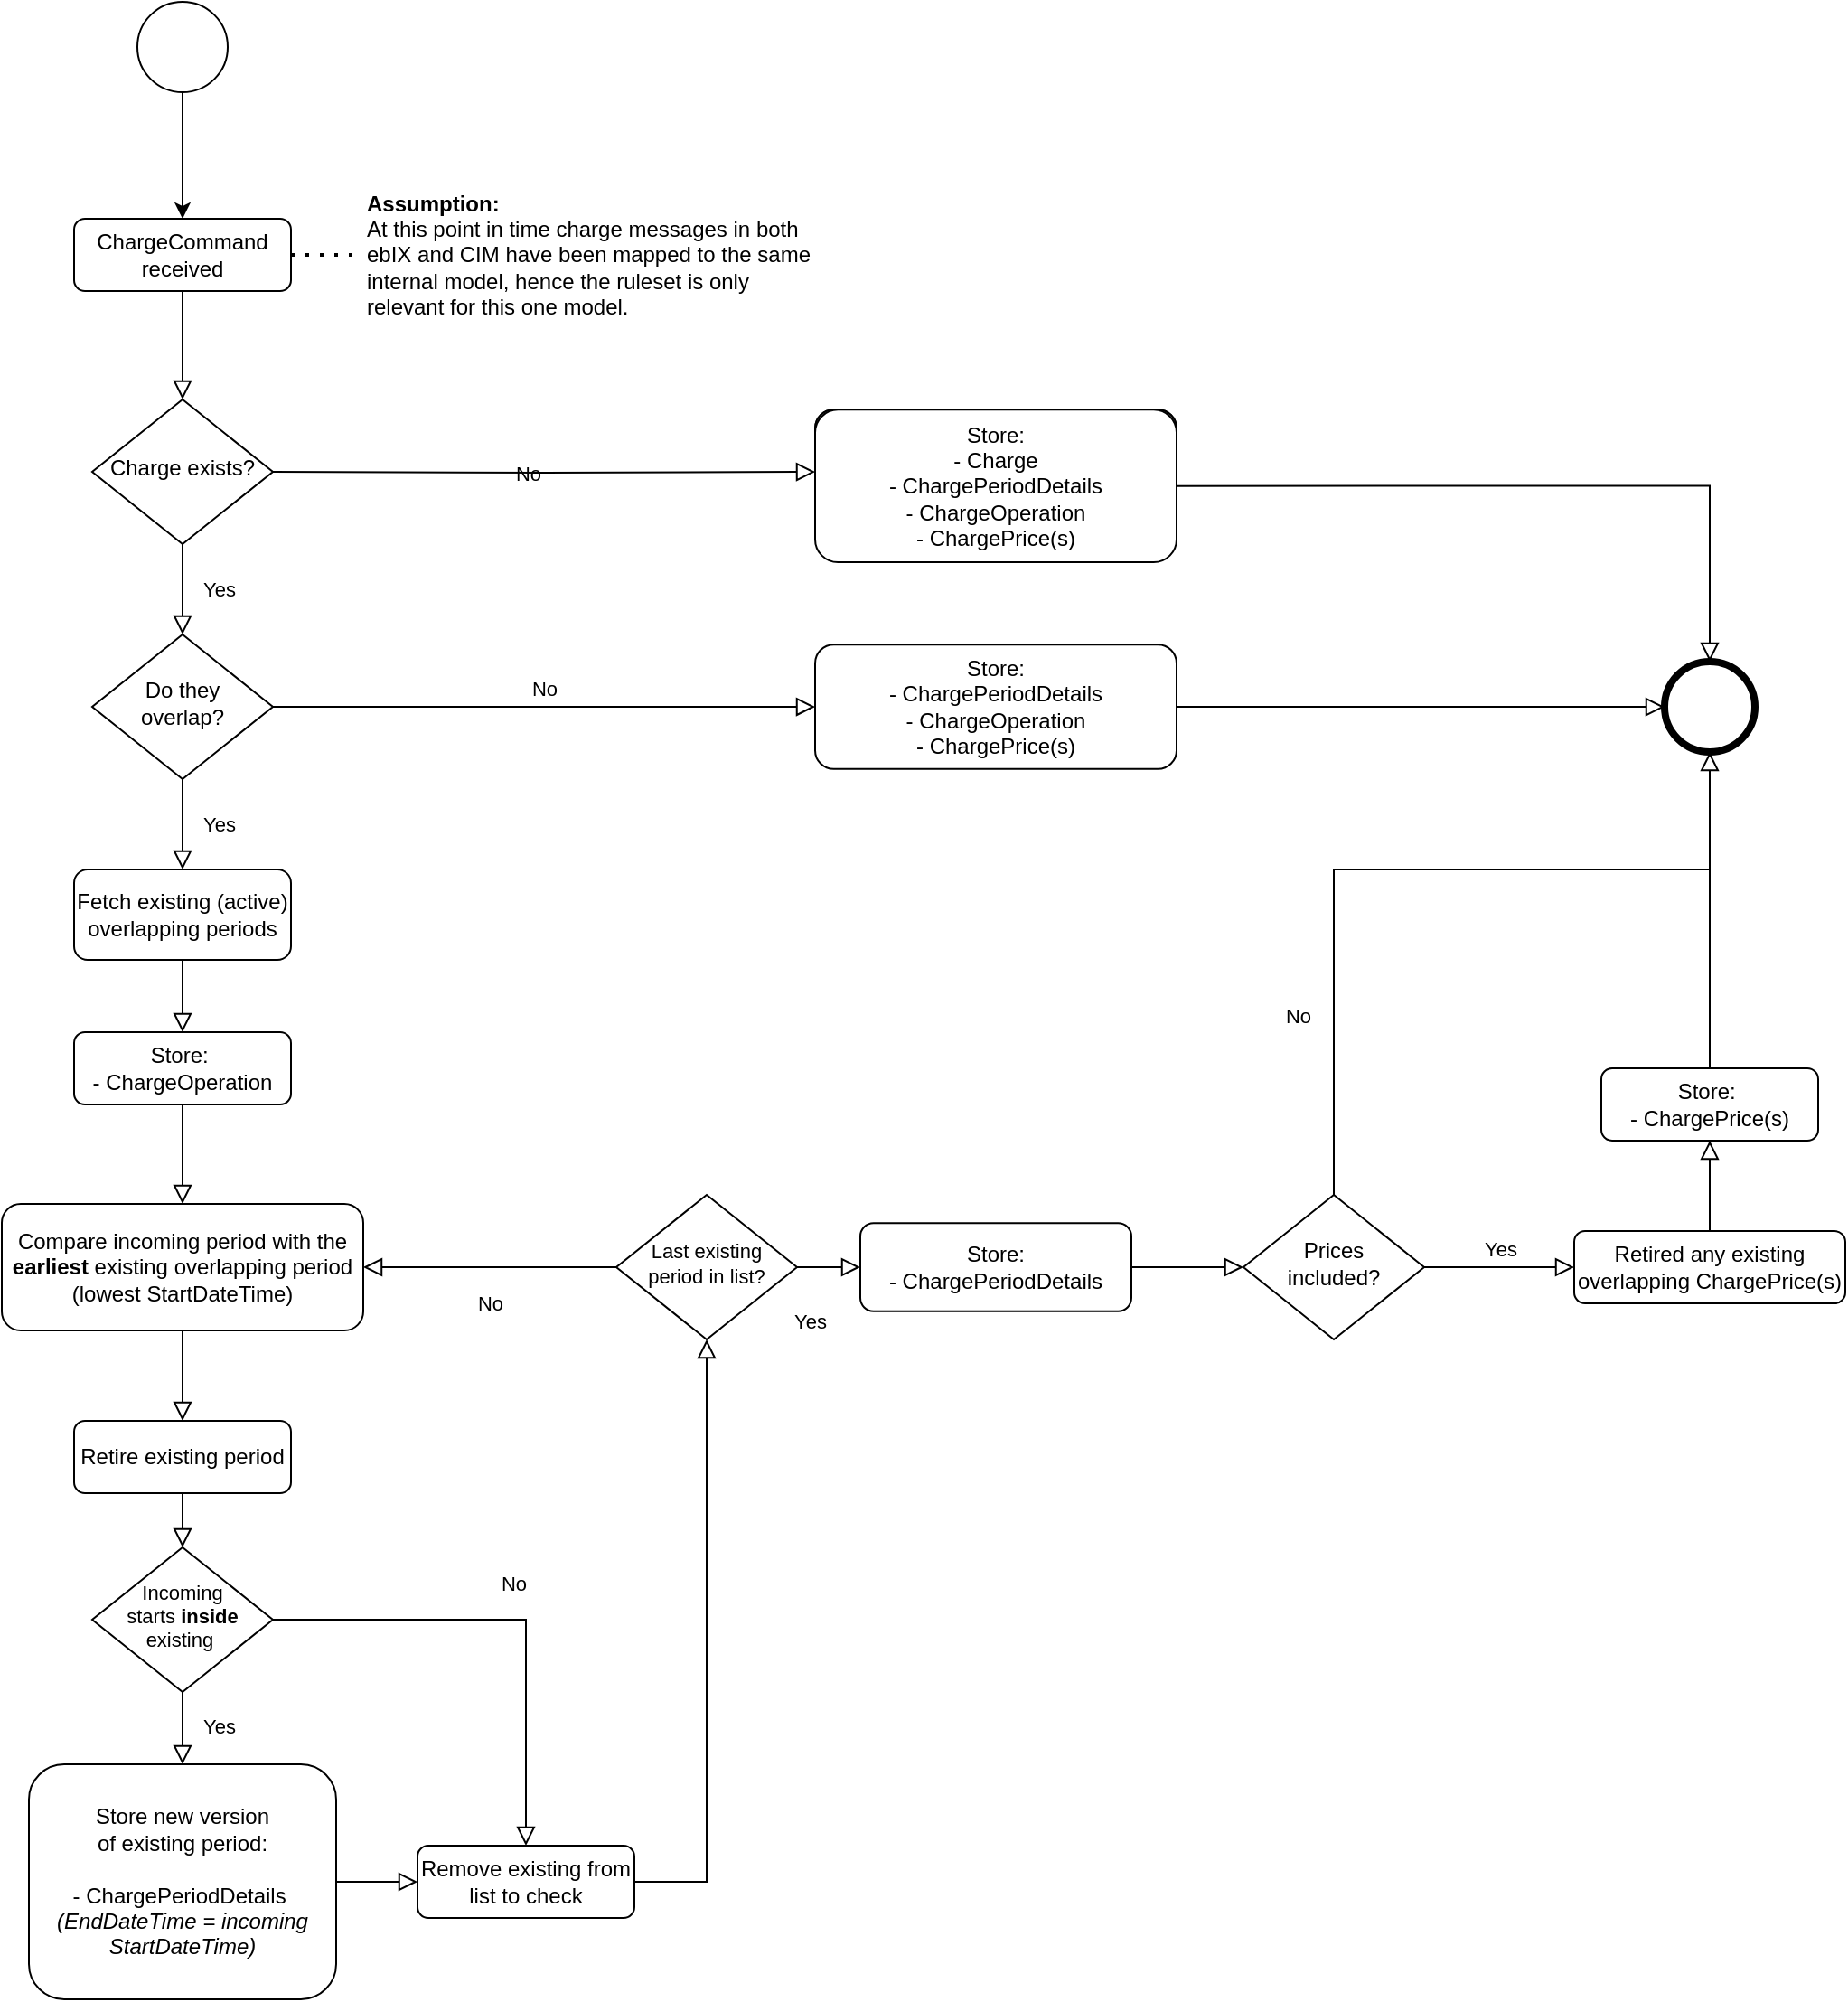 <mxfile version="14.6.13" type="device"><diagram name="Ruleset" id="aTDmlHRYEX7bE9_bO80g"><mxGraphModel dx="1088" dy="880" grid="1" gridSize="10" guides="1" tooltips="1" connect="1" arrows="1" fold="1" page="1" pageScale="1" pageWidth="827" pageHeight="1169" math="0" shadow="0"><root><mxCell id="shvMQt2wjngiFg1QEDL--0"/><mxCell id="shvMQt2wjngiFg1QEDL--1" parent="shvMQt2wjngiFg1QEDL--0"/><mxCell id="shvMQt2wjngiFg1QEDL--2" value="" style="rounded=0;html=1;jettySize=auto;orthogonalLoop=1;fontSize=11;endArrow=block;endFill=0;endSize=8;strokeWidth=1;shadow=0;labelBackgroundColor=none;edgeStyle=orthogonalEdgeStyle;" parent="shvMQt2wjngiFg1QEDL--1" source="shvMQt2wjngiFg1QEDL--3" target="shvMQt2wjngiFg1QEDL--5" edge="1"><mxGeometry relative="1" as="geometry"/></mxCell><mxCell id="shvMQt2wjngiFg1QEDL--3" value="ChargeCommand&lt;br&gt;received" style="rounded=1;whiteSpace=wrap;html=1;fontSize=12;glass=0;strokeWidth=1;shadow=0;" parent="shvMQt2wjngiFg1QEDL--1" vertex="1"><mxGeometry x="80" y="170" width="120" height="40" as="geometry"/></mxCell><mxCell id="shvMQt2wjngiFg1QEDL--4" value="Yes" style="rounded=0;html=1;jettySize=auto;orthogonalLoop=1;fontSize=11;endArrow=block;endFill=0;endSize=8;strokeWidth=1;shadow=0;labelBackgroundColor=none;edgeStyle=orthogonalEdgeStyle;" parent="shvMQt2wjngiFg1QEDL--1" source="shvMQt2wjngiFg1QEDL--5" target="shvMQt2wjngiFg1QEDL--8" edge="1"><mxGeometry y="20" relative="1" as="geometry"><mxPoint as="offset"/></mxGeometry></mxCell><mxCell id="shvMQt2wjngiFg1QEDL--5" value="Charge exists?" style="rhombus;whiteSpace=wrap;html=1;shadow=0;fontFamily=Helvetica;fontSize=12;align=center;strokeWidth=1;spacing=6;spacingTop=-4;" parent="shvMQt2wjngiFg1QEDL--1" vertex="1"><mxGeometry x="90" y="270" width="100" height="80" as="geometry"/></mxCell><mxCell id="shvMQt2wjngiFg1QEDL--6" value="Yes" style="rounded=0;html=1;jettySize=auto;orthogonalLoop=1;fontSize=11;endArrow=block;endFill=0;endSize=8;strokeWidth=1;shadow=0;labelBackgroundColor=none;edgeStyle=orthogonalEdgeStyle;entryX=0.5;entryY=0;entryDx=0;entryDy=0;" parent="shvMQt2wjngiFg1QEDL--1" source="shvMQt2wjngiFg1QEDL--8" target="shvMQt2wjngiFg1QEDL--29" edge="1"><mxGeometry y="20" relative="1" as="geometry"><mxPoint as="offset"/><mxPoint x="140" y="720" as="targetPoint"/></mxGeometry></mxCell><mxCell id="shvMQt2wjngiFg1QEDL--7" value="No" style="edgeStyle=orthogonalEdgeStyle;rounded=0;html=1;jettySize=auto;orthogonalLoop=1;fontSize=11;endArrow=block;endFill=0;endSize=8;strokeWidth=1;shadow=0;labelBackgroundColor=none;entryX=0;entryY=0.5;entryDx=0;entryDy=0;" parent="shvMQt2wjngiFg1QEDL--1" source="shvMQt2wjngiFg1QEDL--8" target="wn73D-RLNSkzq5rc3Wdc-19" edge="1"><mxGeometry y="10" relative="1" as="geometry"><mxPoint as="offset"/><mxPoint x="490" y="440.005" as="targetPoint"/></mxGeometry></mxCell><mxCell id="shvMQt2wjngiFg1QEDL--8" value="Do they overlap?" style="rhombus;whiteSpace=wrap;html=1;shadow=0;fontFamily=Helvetica;fontSize=12;align=center;strokeWidth=1;spacing=6;spacingTop=-4;" parent="shvMQt2wjngiFg1QEDL--1" vertex="1"><mxGeometry x="90" y="400" width="100" height="80" as="geometry"/></mxCell><mxCell id="shvMQt2wjngiFg1QEDL--9" value="" style="edgeStyle=orthogonalEdgeStyle;rounded=0;orthogonalLoop=1;jettySize=auto;html=1;" parent="shvMQt2wjngiFg1QEDL--1" source="shvMQt2wjngiFg1QEDL--10" target="shvMQt2wjngiFg1QEDL--3" edge="1"><mxGeometry relative="1" as="geometry"/></mxCell><mxCell id="shvMQt2wjngiFg1QEDL--10" value="" style="ellipse;whiteSpace=wrap;html=1;aspect=fixed;" parent="shvMQt2wjngiFg1QEDL--1" vertex="1"><mxGeometry x="115" y="50" width="50" height="50" as="geometry"/></mxCell><mxCell id="shvMQt2wjngiFg1QEDL--11" value="&lt;b&gt;Assumption:&amp;nbsp;&lt;/b&gt;&lt;br&gt;At this point in time charge messages in both ebIX and CIM have been mapped to the same internal model, hence the ruleset is only relevant for this one model." style="text;html=1;strokeColor=none;fillColor=none;align=left;verticalAlign=middle;whiteSpace=wrap;rounded=0;" parent="shvMQt2wjngiFg1QEDL--1" vertex="1"><mxGeometry x="240" y="145" width="250" height="90" as="geometry"/></mxCell><mxCell id="shvMQt2wjngiFg1QEDL--15" value="No" style="edgeStyle=orthogonalEdgeStyle;rounded=0;html=1;jettySize=auto;orthogonalLoop=1;fontSize=11;endArrow=block;endFill=0;endSize=8;strokeWidth=1;shadow=0;labelBackgroundColor=none;entryX=0;entryY=0.5;entryDx=0;entryDy=0;" parent="shvMQt2wjngiFg1QEDL--1" target="shvMQt2wjngiFg1QEDL--56" edge="1"><mxGeometry y="10" relative="1" as="geometry"><mxPoint as="offset"/><mxPoint x="190" y="310" as="sourcePoint"/><mxPoint x="270" y="310" as="targetPoint"/></mxGeometry></mxCell><mxCell id="shvMQt2wjngiFg1QEDL--17" value="" style="ellipse;whiteSpace=wrap;html=1;aspect=fixed;strokeWidth=4;" parent="shvMQt2wjngiFg1QEDL--1" vertex="1"><mxGeometry x="960" y="415.01" width="50" height="50" as="geometry"/></mxCell><mxCell id="shvMQt2wjngiFg1QEDL--21" value="" style="endArrow=none;dashed=1;html=1;dashPattern=1 3;strokeWidth=2;exitX=1;exitY=0.5;exitDx=0;exitDy=0;entryX=0;entryY=0.5;entryDx=0;entryDy=0;" parent="shvMQt2wjngiFg1QEDL--1" source="shvMQt2wjngiFg1QEDL--3" target="shvMQt2wjngiFg1QEDL--11" edge="1"><mxGeometry width="50" height="50" relative="1" as="geometry"><mxPoint x="540" y="490" as="sourcePoint"/><mxPoint x="590" y="440" as="targetPoint"/></mxGeometry></mxCell><mxCell id="shvMQt2wjngiFg1QEDL--23" value="Remove existing from list to check" style="rounded=1;whiteSpace=wrap;html=1;fontSize=12;glass=0;strokeWidth=1;shadow=0;" parent="shvMQt2wjngiFg1QEDL--1" vertex="1"><mxGeometry x="270" y="1070" width="120" height="40" as="geometry"/></mxCell><mxCell id="shvMQt2wjngiFg1QEDL--28" value="Compare incoming period with the &lt;b&gt;earliest &lt;/b&gt;existing overlapping period (lowest StartDateTime)" style="rounded=1;whiteSpace=wrap;html=1;fontSize=12;glass=0;strokeWidth=1;shadow=0;" parent="shvMQt2wjngiFg1QEDL--1" vertex="1"><mxGeometry x="40" y="715" width="200" height="70" as="geometry"/></mxCell><mxCell id="shvMQt2wjngiFg1QEDL--29" value="Fetch existing (active) overlapping periods" style="rounded=1;whiteSpace=wrap;html=1;fontSize=12;glass=0;strokeWidth=1;shadow=0;" parent="shvMQt2wjngiFg1QEDL--1" vertex="1"><mxGeometry x="80" y="530" width="120" height="50" as="geometry"/></mxCell><mxCell id="shvMQt2wjngiFg1QEDL--30" value="" style="rounded=0;html=1;jettySize=auto;orthogonalLoop=1;fontSize=11;endArrow=block;endFill=0;endSize=8;strokeWidth=1;shadow=0;labelBackgroundColor=none;edgeStyle=orthogonalEdgeStyle;exitX=0.5;exitY=1;exitDx=0;exitDy=0;entryX=0.5;entryY=0;entryDx=0;entryDy=0;" parent="shvMQt2wjngiFg1QEDL--1" source="shvMQt2wjngiFg1QEDL--29" target="VuEprpbZBXuSw6ltTNLs-4" edge="1"><mxGeometry y="20" relative="1" as="geometry"><mxPoint as="offset"/><mxPoint x="160" y="640" as="targetPoint"/><mxPoint x="150" y="590" as="sourcePoint"/></mxGeometry></mxCell><mxCell id="shvMQt2wjngiFg1QEDL--31" value="" style="rounded=0;html=1;jettySize=auto;orthogonalLoop=1;fontSize=11;endArrow=block;endFill=0;endSize=8;strokeWidth=1;shadow=0;labelBackgroundColor=none;edgeStyle=orthogonalEdgeStyle;exitX=0.5;exitY=1;exitDx=0;exitDy=0;entryX=0.5;entryY=0;entryDx=0;entryDy=0;" parent="shvMQt2wjngiFg1QEDL--1" source="shvMQt2wjngiFg1QEDL--28" target="VuEprpbZBXuSw6ltTNLs-3" edge="1"><mxGeometry y="20" relative="1" as="geometry"><mxPoint as="offset"/><mxPoint x="140" y="835" as="targetPoint"/><mxPoint x="150" y="775" as="sourcePoint"/></mxGeometry></mxCell><mxCell id="shvMQt2wjngiFg1QEDL--34" value="Last existing period in list?" style="rhombus;whiteSpace=wrap;html=1;shadow=0;fontFamily=Helvetica;fontSize=11;align=center;strokeWidth=1;spacing=6;spacingTop=-4;" parent="shvMQt2wjngiFg1QEDL--1" vertex="1"><mxGeometry x="380" y="710" width="100" height="80" as="geometry"/></mxCell><mxCell id="shvMQt2wjngiFg1QEDL--35" value="" style="edgeStyle=orthogonalEdgeStyle;rounded=0;html=1;jettySize=auto;orthogonalLoop=1;fontSize=11;endArrow=block;endFill=0;endSize=8;strokeWidth=1;shadow=0;labelBackgroundColor=none;entryX=0;entryY=0.5;entryDx=0;entryDy=0;exitX=1;exitY=0.5;exitDx=0;exitDy=0;" parent="shvMQt2wjngiFg1QEDL--1" source="VuEprpbZBXuSw6ltTNLs-0" target="shvMQt2wjngiFg1QEDL--23" edge="1"><mxGeometry y="10" relative="1" as="geometry"><mxPoint as="offset"/><mxPoint x="225" y="1105" as="sourcePoint"/><mxPoint x="500" y="1469" as="targetPoint"/></mxGeometry></mxCell><mxCell id="shvMQt2wjngiFg1QEDL--36" value="" style="edgeStyle=orthogonalEdgeStyle;rounded=0;html=1;jettySize=auto;orthogonalLoop=1;fontSize=11;endArrow=block;endFill=0;endSize=8;strokeWidth=1;shadow=0;labelBackgroundColor=none;entryX=0.5;entryY=1;entryDx=0;entryDy=0;exitX=1;exitY=0.5;exitDx=0;exitDy=0;" parent="shvMQt2wjngiFg1QEDL--1" source="shvMQt2wjngiFg1QEDL--23" target="shvMQt2wjngiFg1QEDL--34" edge="1"><mxGeometry x="0.143" y="-20" relative="1" as="geometry"><mxPoint as="offset"/><mxPoint x="340" y="1305" as="sourcePoint"/><mxPoint x="990" y="1290" as="targetPoint"/></mxGeometry></mxCell><mxCell id="shvMQt2wjngiFg1QEDL--41" value="Yes" style="edgeStyle=orthogonalEdgeStyle;rounded=0;html=1;jettySize=auto;orthogonalLoop=1;fontSize=11;endArrow=block;endFill=0;endSize=8;strokeWidth=1;shadow=0;labelBackgroundColor=none;exitX=0.5;exitY=1;exitDx=0;exitDy=0;entryX=0.5;entryY=0;entryDx=0;entryDy=0;" parent="shvMQt2wjngiFg1QEDL--1" source="shvMQt2wjngiFg1QEDL--48" target="VuEprpbZBXuSw6ltTNLs-0" edge="1"><mxGeometry x="-0.066" y="20" relative="1" as="geometry"><mxPoint as="offset"/><mxPoint x="140" y="1015" as="sourcePoint"/><mxPoint x="140" y="1075" as="targetPoint"/></mxGeometry></mxCell><mxCell id="shvMQt2wjngiFg1QEDL--42" value="Yes" style="edgeStyle=orthogonalEdgeStyle;rounded=0;html=1;jettySize=auto;orthogonalLoop=1;fontSize=11;endArrow=block;endFill=0;endSize=8;strokeWidth=1;shadow=0;labelBackgroundColor=none;exitX=1;exitY=0.5;exitDx=0;exitDy=0;entryX=0;entryY=0.5;entryDx=0;entryDy=0;" parent="shvMQt2wjngiFg1QEDL--1" source="shvMQt2wjngiFg1QEDL--34" target="VuEprpbZBXuSw6ltTNLs-7" edge="1"><mxGeometry x="-0.601" y="-30" relative="1" as="geometry"><mxPoint as="offset"/><mxPoint x="410" y="1440" as="sourcePoint"/><mxPoint x="580" y="750" as="targetPoint"/><Array as="points"><mxPoint x="500" y="750"/></Array></mxGeometry></mxCell><mxCell id="shvMQt2wjngiFg1QEDL--48" value="Incoming &lt;br&gt;starts&amp;nbsp;&lt;b&gt;inside &lt;/b&gt;existing&amp;nbsp;" style="rhombus;whiteSpace=wrap;html=1;shadow=0;fontFamily=Helvetica;fontSize=11;align=center;strokeWidth=1;spacing=6;spacingTop=-4;" parent="shvMQt2wjngiFg1QEDL--1" vertex="1"><mxGeometry x="90" y="905" width="100" height="80" as="geometry"/></mxCell><mxCell id="shvMQt2wjngiFg1QEDL--50" value="No" style="rounded=0;html=1;jettySize=auto;orthogonalLoop=1;fontSize=11;endArrow=block;endFill=0;endSize=8;strokeWidth=1;shadow=0;labelBackgroundColor=none;edgeStyle=orthogonalEdgeStyle;exitX=1;exitY=0.5;exitDx=0;exitDy=0;entryX=0.5;entryY=0;entryDx=0;entryDy=0;" parent="shvMQt2wjngiFg1QEDL--1" source="shvMQt2wjngiFg1QEDL--48" target="shvMQt2wjngiFg1QEDL--23" edge="1"><mxGeometry y="20" relative="1" as="geometry"><mxPoint as="offset"/><mxPoint x="274" y="895" as="targetPoint"/><mxPoint x="150" y="875" as="sourcePoint"/></mxGeometry></mxCell><mxCell id="shvMQt2wjngiFg1QEDL--53" value="" style="rounded=0;html=1;jettySize=auto;orthogonalLoop=1;fontSize=11;endArrow=block;endFill=0;endSize=8;strokeWidth=1;shadow=0;labelBackgroundColor=none;edgeStyle=orthogonalEdgeStyle;exitX=0.5;exitY=1;exitDx=0;exitDy=0;entryX=0.5;entryY=0;entryDx=0;entryDy=0;" parent="shvMQt2wjngiFg1QEDL--1" source="VuEprpbZBXuSw6ltTNLs-3" target="shvMQt2wjngiFg1QEDL--48" edge="1"><mxGeometry y="20" relative="1" as="geometry"><mxPoint as="offset"/><mxPoint x="140" y="975" as="targetPoint"/><mxPoint x="150" y="875" as="sourcePoint"/></mxGeometry></mxCell><mxCell id="shvMQt2wjngiFg1QEDL--56" value="Store:&lt;br&gt;- Charge&lt;br&gt;- ChargePeriodDetails&lt;br&gt;. ChargeOperation" style="rounded=1;whiteSpace=wrap;html=1;fontSize=12;glass=0;strokeWidth=1;shadow=0;" parent="shvMQt2wjngiFg1QEDL--1" vertex="1"><mxGeometry x="490" y="275.63" width="200" height="68.75" as="geometry"/></mxCell><mxCell id="VuEprpbZBXuSw6ltTNLs-0" value="Store new version &lt;br&gt;of existing period:&lt;br&gt;&amp;nbsp;&lt;br&gt;- ChargePeriodDetails&amp;nbsp;&lt;br&gt;&lt;i&gt;(EndDateTime = incoming StartDateTime)&lt;/i&gt;" style="rounded=1;whiteSpace=wrap;html=1;fontSize=12;glass=0;strokeWidth=1;shadow=0;" parent="shvMQt2wjngiFg1QEDL--1" vertex="1"><mxGeometry x="55" y="1025" width="170" height="130" as="geometry"/></mxCell><mxCell id="VuEprpbZBXuSw6ltTNLs-3" value="Retire&lt;b&gt; &lt;/b&gt;existing period" style="rounded=1;whiteSpace=wrap;html=1;fontSize=12;glass=0;strokeWidth=1;shadow=0;" parent="shvMQt2wjngiFg1QEDL--1" vertex="1"><mxGeometry x="80" y="835" width="120" height="40" as="geometry"/></mxCell><mxCell id="VuEprpbZBXuSw6ltTNLs-4" value="Store:&amp;nbsp;&lt;br&gt;- ChargeOperation" style="rounded=1;whiteSpace=wrap;html=1;fontSize=12;glass=0;strokeWidth=1;shadow=0;" parent="shvMQt2wjngiFg1QEDL--1" vertex="1"><mxGeometry x="80" y="620" width="120" height="40" as="geometry"/></mxCell><mxCell id="VuEprpbZBXuSw6ltTNLs-5" value="" style="rounded=0;html=1;jettySize=auto;orthogonalLoop=1;fontSize=11;endArrow=block;endFill=0;endSize=8;strokeWidth=1;shadow=0;labelBackgroundColor=none;edgeStyle=orthogonalEdgeStyle;exitX=0.5;exitY=1;exitDx=0;exitDy=0;entryX=0.5;entryY=0;entryDx=0;entryDy=0;" parent="shvMQt2wjngiFg1QEDL--1" source="VuEprpbZBXuSw6ltTNLs-4" target="shvMQt2wjngiFg1QEDL--28" edge="1"><mxGeometry y="20" relative="1" as="geometry"><mxPoint as="offset"/><mxPoint x="140" y="700" as="targetPoint"/><mxPoint x="150" y="590" as="sourcePoint"/></mxGeometry></mxCell><mxCell id="VuEprpbZBXuSw6ltTNLs-7" value="Store:&lt;br&gt;- ChargePeriodDetails" style="rounded=1;whiteSpace=wrap;html=1;fontSize=12;glass=0;strokeWidth=1;shadow=0;" parent="shvMQt2wjngiFg1QEDL--1" vertex="1"><mxGeometry x="515" y="725.62" width="150" height="48.75" as="geometry"/></mxCell><mxCell id="VuEprpbZBXuSw6ltTNLs-8" value="No" style="rounded=0;html=1;jettySize=auto;orthogonalLoop=1;fontSize=11;endArrow=block;endFill=0;endSize=8;strokeWidth=1;shadow=0;labelBackgroundColor=none;edgeStyle=orthogonalEdgeStyle;exitX=0;exitY=0.5;exitDx=0;exitDy=0;entryX=1;entryY=0.5;entryDx=0;entryDy=0;" parent="shvMQt2wjngiFg1QEDL--1" source="shvMQt2wjngiFg1QEDL--34" target="shvMQt2wjngiFg1QEDL--28" edge="1"><mxGeometry y="20" relative="1" as="geometry"><mxPoint as="offset"/><mxPoint x="150" y="845" as="targetPoint"/><mxPoint x="150" y="795" as="sourcePoint"/></mxGeometry></mxCell><mxCell id="wn73D-RLNSkzq5rc3Wdc-2" value="Prices &lt;br&gt;included?" style="rhombus;whiteSpace=wrap;html=1;shadow=0;fontFamily=Helvetica;fontSize=12;align=center;strokeWidth=1;spacing=6;spacingTop=-4;" parent="shvMQt2wjngiFg1QEDL--1" vertex="1"><mxGeometry x="727" y="710" width="100" height="80" as="geometry"/></mxCell><mxCell id="wn73D-RLNSkzq5rc3Wdc-3" value="Store:&amp;nbsp;&lt;br&gt;- ChargePrice(s)" style="rounded=1;whiteSpace=wrap;html=1;fontSize=12;glass=0;strokeWidth=1;shadow=0;" parent="shvMQt2wjngiFg1QEDL--1" vertex="1"><mxGeometry x="925" y="640" width="120" height="40" as="geometry"/></mxCell><mxCell id="wn73D-RLNSkzq5rc3Wdc-4" value="Retired any existing overlapping ChargePrice(s)" style="rounded=1;whiteSpace=wrap;html=1;fontSize=12;glass=0;strokeWidth=1;shadow=0;" parent="shvMQt2wjngiFg1QEDL--1" vertex="1"><mxGeometry x="910" y="730" width="150" height="40" as="geometry"/></mxCell><mxCell id="wn73D-RLNSkzq5rc3Wdc-6" value="" style="rounded=0;html=1;jettySize=auto;orthogonalLoop=1;fontSize=11;endArrow=block;endFill=0;endSize=8;strokeWidth=1;shadow=0;labelBackgroundColor=none;edgeStyle=orthogonalEdgeStyle;exitX=1;exitY=0.5;exitDx=0;exitDy=0;entryX=0;entryY=0.5;entryDx=0;entryDy=0;" parent="shvMQt2wjngiFg1QEDL--1" source="VuEprpbZBXuSw6ltTNLs-7" target="wn73D-RLNSkzq5rc3Wdc-2" edge="1"><mxGeometry y="20" relative="1" as="geometry"><mxPoint as="offset"/><mxPoint x="800" y="440" as="targetPoint"/><mxPoint x="700" y="320" as="sourcePoint"/></mxGeometry></mxCell><mxCell id="wn73D-RLNSkzq5rc3Wdc-10" value="No" style="edgeStyle=orthogonalEdgeStyle;rounded=0;html=1;jettySize=auto;orthogonalLoop=1;fontSize=11;endArrow=none;endFill=0;endSize=8;strokeWidth=1;shadow=0;labelBackgroundColor=none;exitX=0.5;exitY=0;exitDx=0;exitDy=0;" parent="shvMQt2wjngiFg1QEDL--1" source="wn73D-RLNSkzq5rc3Wdc-2" edge="1"><mxGeometry x="-0.489" y="20" relative="1" as="geometry"><mxPoint as="offset"/><mxPoint x="200" y="320" as="sourcePoint"/><mxPoint x="985" y="530" as="targetPoint"/><Array as="points"><mxPoint x="777" y="530"/></Array></mxGeometry></mxCell><mxCell id="wn73D-RLNSkzq5rc3Wdc-11" value="Yes" style="edgeStyle=orthogonalEdgeStyle;rounded=0;html=1;jettySize=auto;orthogonalLoop=1;fontSize=11;endArrow=block;endFill=0;endSize=8;strokeWidth=1;shadow=0;labelBackgroundColor=none;exitX=1;exitY=0.5;exitDx=0;exitDy=0;entryX=0;entryY=0.5;entryDx=0;entryDy=0;" parent="shvMQt2wjngiFg1QEDL--1" source="wn73D-RLNSkzq5rc3Wdc-2" target="wn73D-RLNSkzq5rc3Wdc-4" edge="1"><mxGeometry y="10" relative="1" as="geometry"><mxPoint as="offset"/><mxPoint x="860" y="490" as="sourcePoint"/><mxPoint x="1130" y="565" as="targetPoint"/></mxGeometry></mxCell><mxCell id="wn73D-RLNSkzq5rc3Wdc-12" style="edgeStyle=orthogonalEdgeStyle;rounded=0;orthogonalLoop=1;jettySize=auto;html=1;exitX=0.5;exitY=1;exitDx=0;exitDy=0;strokeColor=#000000;" parent="shvMQt2wjngiFg1QEDL--1" source="wn73D-RLNSkzq5rc3Wdc-4" target="wn73D-RLNSkzq5rc3Wdc-4" edge="1"><mxGeometry relative="1" as="geometry"/></mxCell><mxCell id="wn73D-RLNSkzq5rc3Wdc-14" value="" style="rounded=0;html=1;jettySize=auto;orthogonalLoop=1;fontSize=11;endArrow=block;endFill=0;endSize=8;strokeWidth=1;shadow=0;labelBackgroundColor=none;edgeStyle=orthogonalEdgeStyle;exitX=0.5;exitY=0;exitDx=0;exitDy=0;entryX=0.5;entryY=1;entryDx=0;entryDy=0;" parent="shvMQt2wjngiFg1QEDL--1" source="wn73D-RLNSkzq5rc3Wdc-4" target="wn73D-RLNSkzq5rc3Wdc-3" edge="1"><mxGeometry y="20" relative="1" as="geometry"><mxPoint as="offset"/><mxPoint x="1015" y="490" as="targetPoint"/><mxPoint x="1014.5" y="470" as="sourcePoint"/></mxGeometry></mxCell><mxCell id="wn73D-RLNSkzq5rc3Wdc-16" value="Store:&lt;br&gt;- Charge&lt;br&gt;- ChargePeriodDetails&lt;br&gt;. ChargeOperation" style="rounded=1;whiteSpace=wrap;html=1;fontSize=12;glass=0;strokeWidth=1;shadow=0;" parent="shvMQt2wjngiFg1QEDL--1" vertex="1"><mxGeometry x="490" y="275.63" width="200" height="68.75" as="geometry"/></mxCell><mxCell id="wn73D-RLNSkzq5rc3Wdc-18" value="Store:&lt;br&gt;- Charge&lt;br&gt;- ChargePeriodDetails&lt;br&gt;- ChargeOperation&lt;br&gt;- ChargePrice(s)" style="rounded=1;whiteSpace=wrap;html=1;fontSize=12;glass=0;strokeWidth=1;shadow=0;" parent="shvMQt2wjngiFg1QEDL--1" vertex="1"><mxGeometry x="490" y="275.63" width="200" height="84.37" as="geometry"/></mxCell><mxCell id="wn73D-RLNSkzq5rc3Wdc-19" value="Store:&lt;br&gt;- ChargePeriodDetails&lt;br&gt;- ChargeOperation&lt;br&gt;- ChargePrice(s)" style="rounded=1;whiteSpace=wrap;html=1;fontSize=12;glass=0;strokeWidth=1;shadow=0;" parent="shvMQt2wjngiFg1QEDL--1" vertex="1"><mxGeometry x="490" y="405.63" width="200" height="68.75" as="geometry"/></mxCell><mxCell id="wn73D-RLNSkzq5rc3Wdc-24" value="" style="rounded=0;html=1;jettySize=auto;orthogonalLoop=1;fontSize=11;endArrow=block;endFill=0;endSize=8;strokeWidth=1;shadow=0;labelBackgroundColor=none;edgeStyle=orthogonalEdgeStyle;exitX=0.5;exitY=0;exitDx=0;exitDy=0;entryX=0.5;entryY=1;entryDx=0;entryDy=0;" parent="shvMQt2wjngiFg1QEDL--1" source="wn73D-RLNSkzq5rc3Wdc-3" target="shvMQt2wjngiFg1QEDL--17" edge="1"><mxGeometry y="20" relative="1" as="geometry"><mxPoint as="offset"/><mxPoint x="995" y="690" as="targetPoint"/><mxPoint x="995" y="740" as="sourcePoint"/></mxGeometry></mxCell><mxCell id="wn73D-RLNSkzq5rc3Wdc-25" value="" style="edgeStyle=orthogonalEdgeStyle;rounded=0;html=1;jettySize=auto;orthogonalLoop=1;fontSize=11;endArrow=block;endFill=0;endSize=8;strokeWidth=1;shadow=0;labelBackgroundColor=none;exitX=1;exitY=0.5;exitDx=0;exitDy=0;entryX=0.5;entryY=0;entryDx=0;entryDy=0;" parent="shvMQt2wjngiFg1QEDL--1" source="wn73D-RLNSkzq5rc3Wdc-18" target="shvMQt2wjngiFg1QEDL--17" edge="1"><mxGeometry x="-0.489" y="20" relative="1" as="geometry"><mxPoint as="offset"/><mxPoint x="787" y="720" as="sourcePoint"/><mxPoint x="850" y="370" as="targetPoint"/></mxGeometry></mxCell><mxCell id="wn73D-RLNSkzq5rc3Wdc-27" value="" style="edgeStyle=orthogonalEdgeStyle;rounded=0;html=1;jettySize=auto;orthogonalLoop=1;fontSize=11;endArrow=block;endFill=0;endSize=8;strokeWidth=1;shadow=0;labelBackgroundColor=none;exitX=1;exitY=0.5;exitDx=0;exitDy=0;entryX=0;entryY=0.5;entryDx=0;entryDy=0;" parent="shvMQt2wjngiFg1QEDL--1" source="wn73D-RLNSkzq5rc3Wdc-19" target="shvMQt2wjngiFg1QEDL--17" edge="1"><mxGeometry x="-0.489" y="20" relative="1" as="geometry"><mxPoint as="offset"/><mxPoint x="700" y="320.005" as="sourcePoint"/><mxPoint x="995" y="425.01" as="targetPoint"/></mxGeometry></mxCell></root></mxGraphModel></diagram></mxfile>
